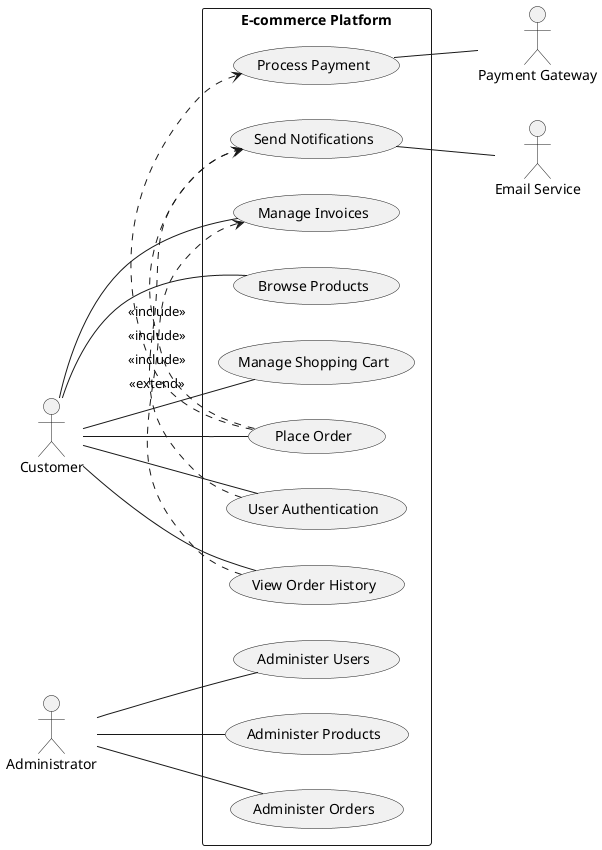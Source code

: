 @startuml
left to right direction

actor Customer
actor Administrator
actor "Payment Gateway" as PaymentGateway
actor "Email Service" as EmailService

rectangle "E-commerce Platform" {

  ' Customer Use Cases
  (User Authentication)
  (Browse Products)
  (Manage Shopping Cart)
  (Place Order)
  (View Order History)
  (Manage Invoices)

  ' Administrator Use Cases
  (Administer Users)
  (Administer Products)
  (Administer Orders)

  ' System Interactions
  (Process Payment)
  (Send Notifications)

  ' Relationships
  Customer -- (User Authentication)
  Customer -- (Browse Products)
  Customer -- (Manage Shopping Cart)
  Customer -- (Place Order)
  Customer -- (View Order History)
  Customer -- (Manage Invoices)

  Administrator -- (Administer Users)
  Administrator -- (Administer Products)
  Administrator -- (Administer Orders)

  (Place Order) .> (Process Payment) : <<include>>
  (Process Payment) -- PaymentGateway

  (User Authentication) .> (Send Notifications) : <<include>>
  (Place Order) .> (Send Notifications) : <<include>>
  (Send Notifications) -- EmailService

  (View Order History) .> (Manage Invoices) : <<extend>>

}
@enduml